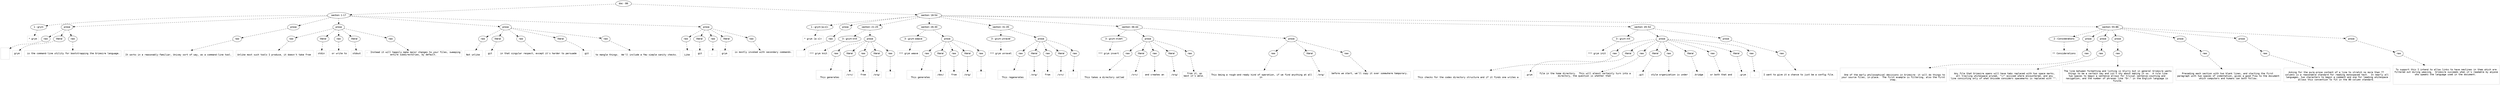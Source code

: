 digraph hierarchy {

node [fontname=Helvetica]
edge [style=dashed]

doc_0 [label="doc - 86"]


doc_0 -> { section_1 section_2}
{rank=same; section_1 section_2}

section_1 [label="section: 1-17"]

section_2 [label="section: 18-54"]


section_1 -> { header_3 prose_4 prose_5 prose_6 prose_7 prose_8}
{rank=same; header_3 prose_4 prose_5 prose_6 prose_7 prose_8}

header_3 [label="1 : grym"]

prose_4 [label="prose"]

prose_5 [label="prose"]

prose_6 [label="prose"]

prose_7 [label="prose"]

prose_8 [label="prose"]


header_3 -> leaf_9
leaf_9  [color=Gray,shape=rectangle,fontname=Inconsolata,label="* grym"]
prose_4 -> { raw_10 literal_11 raw_12}
{rank=same; raw_10 literal_11 raw_12}

raw_10 [label="raw"]

literal_11 [label="literal"]

raw_12 [label="raw"]


raw_10 -> leaf_13
leaf_13  [color=Gray,shape=rectangle,fontname=Inconsolata,label="


  "]
literal_11 -> leaf_14
leaf_14  [color=Gray,shape=rectangle,fontname=Inconsolata,label="grym"]
raw_12 -> leaf_15
leaf_15  [color=Gray,shape=rectangle,fontname=Inconsolata,label=" is the command-line utility for bootstrapping the Grimoire language.
"]
prose_5 -> { raw_16}
{rank=same; raw_16}

raw_16 [label="raw"]


raw_16 -> leaf_17
leaf_17  [color=Gray,shape=rectangle,fontname=Inconsolata,label="
It works in a reasonably-familiar, Unixey sort of way, as a command-line tool.
"]
prose_6 -> { raw_18 literal_19 raw_20 literal_21 raw_22}
{rank=same; raw_18 literal_19 raw_20 literal_21 raw_22}

raw_18 [label="raw"]

literal_19 [label="literal"]

raw_20 [label="raw"]

literal_21 [label="literal"]

raw_22 [label="raw"]


raw_18 -> leaf_23
leaf_23  [color=Gray,shape=rectangle,fontname=Inconsolata,label="
Unlike most such tools I produce, it doesn't take from "]
literal_19 -> leaf_24
leaf_24  [color=Gray,shape=rectangle,fontname=Inconsolata,label="stdin"]
raw_20 -> leaf_25
leaf_25  [color=Gray,shape=rectangle,fontname=Inconsolata,label=" or write to"]
literal_21 -> leaf_26
leaf_26  [color=Gray,shape=rectangle,fontname=Inconsolata,label="stdout"]
raw_22 -> leaf_27
leaf_27  [color=Gray,shape=rectangle,fontname=Inconsolata,label=".  Instead it will happily make major changes to your files, sweeping
entire subdirectories, by default.
"]
prose_7 -> { raw_28 literal_29 raw_30 literal_31 raw_32}
{rank=same; raw_28 literal_29 raw_30 literal_31 raw_32}

raw_28 [label="raw"]

literal_29 [label="literal"]

raw_30 [label="raw"]

literal_31 [label="literal"]

raw_32 [label="raw"]


raw_28 -> leaf_33
leaf_33  [color=Gray,shape=rectangle,fontname=Inconsolata,label="
Not unlike "]
literal_29 -> leaf_34
leaf_34  [color=Gray,shape=rectangle,fontname=Inconsolata,label="git"]
raw_30 -> leaf_35
leaf_35  [color=Gray,shape=rectangle,fontname=Inconsolata,label=" in that singular respect, except it's harder to persuade "]
literal_31 -> leaf_36
leaf_36  [color=Gray,shape=rectangle,fontname=Inconsolata,label="git"]
raw_32 -> leaf_37
leaf_37  [color=Gray,shape=rectangle,fontname=Inconsolata,label="
to mangle things.  We'll include a few simple sanity checks. 
"]
prose_8 -> { raw_38 literal_39 raw_40 literal_41 raw_42}
{rank=same; raw_38 literal_39 raw_40 literal_41 raw_42}

raw_38 [label="raw"]

literal_39 [label="literal"]

raw_40 [label="raw"]

literal_41 [label="literal"]

raw_42 [label="raw"]


raw_38 -> leaf_43
leaf_43  [color=Gray,shape=rectangle,fontname=Inconsolata,label="
Like "]
literal_39 -> leaf_44
leaf_44  [color=Gray,shape=rectangle,fontname=Inconsolata,label="git"]
raw_40 -> leaf_45
leaf_45  [color=Gray,shape=rectangle,fontname=Inconsolata,label=", "]
literal_41 -> leaf_46
leaf_46  [color=Gray,shape=rectangle,fontname=Inconsolata,label="grym"]
raw_42 -> leaf_47
leaf_47  [color=Gray,shape=rectangle,fontname=Inconsolata,label=" is mostly invoked with secondary commands.

"]
section_2 -> { header_48 prose_49 section_50 section_51 section_52 section_53 section_54 section_55}
{rank=same; header_48 prose_49 section_50 section_51 section_52 section_53 section_54 section_55}

header_48 [label="1 : grym [a-z]+"]

prose_49 [label="prose"]

section_50 [label="section: 21-25"]

section_51 [label="section: 26-30"]

section_52 [label="section: 31-35"]

section_53 [label="section: 36-44"]

section_54 [label="section: 45-54"]

section_55 [label="section: 55-86"]


header_48 -> leaf_56
leaf_56  [color=Gray,shape=rectangle,fontname=Inconsolata,label="* grym [a-z]+"]
prose_49 -> { raw_57}
{rank=same; raw_57}

raw_57 [label="raw"]


raw_57 -> leaf_58
leaf_58  [color=Gray,shape=rectangle,fontname=Inconsolata,label="

"]
section_50 -> { header_59 prose_60}
{rank=same; header_59 prose_60}

header_59 [label="3 : grym knit"]

prose_60 [label="prose"]


header_59 -> leaf_61
leaf_61  [color=Gray,shape=rectangle,fontname=Inconsolata,label="*** grym knit"]
prose_60 -> { raw_62 literal_63 raw_64 literal_65 raw_66}
{rank=same; raw_62 literal_63 raw_64 literal_65 raw_66}

raw_62 [label="raw"]

literal_63 [label="literal"]

raw_64 [label="raw"]

literal_65 [label="literal"]

raw_66 [label="raw"]


raw_62 -> leaf_67
leaf_67  [color=Gray,shape=rectangle,fontname=Inconsolata,label="

  This generates "]
literal_63 -> leaf_68
leaf_68  [color=Gray,shape=rectangle,fontname=Inconsolata,label="/src/"]
raw_64 -> leaf_69
leaf_69  [color=Gray,shape=rectangle,fontname=Inconsolata,label=" from "]
literal_65 -> leaf_70
leaf_70  [color=Gray,shape=rectangle,fontname=Inconsolata,label="/org/"]
raw_66 -> leaf_71
leaf_71  [color=Gray,shape=rectangle,fontname=Inconsolata,label=".

"]
section_51 -> { header_72 prose_73}
{rank=same; header_72 prose_73}

header_72 [label="3 : grym weave"]

prose_73 [label="prose"]


header_72 -> leaf_74
leaf_74  [color=Gray,shape=rectangle,fontname=Inconsolata,label="*** grym weave"]
prose_73 -> { raw_75 literal_76 raw_77 literal_78 raw_79}
{rank=same; raw_75 literal_76 raw_77 literal_78 raw_79}

raw_75 [label="raw"]

literal_76 [label="literal"]

raw_77 [label="raw"]

literal_78 [label="literal"]

raw_79 [label="raw"]


raw_75 -> leaf_80
leaf_80  [color=Gray,shape=rectangle,fontname=Inconsolata,label="

  This generates "]
literal_76 -> leaf_81
leaf_81  [color=Gray,shape=rectangle,fontname=Inconsolata,label="/doc/"]
raw_77 -> leaf_82
leaf_82  [color=Gray,shape=rectangle,fontname=Inconsolata,label=" from "]
literal_78 -> leaf_83
leaf_83  [color=Gray,shape=rectangle,fontname=Inconsolata,label="/org/"]
raw_79 -> leaf_84
leaf_84  [color=Gray,shape=rectangle,fontname=Inconsolata,label=".

"]
section_52 -> { header_85 prose_86}
{rank=same; header_85 prose_86}

header_85 [label="3 : grym unravel"]

prose_86 [label="prose"]


header_85 -> leaf_87
leaf_87  [color=Gray,shape=rectangle,fontname=Inconsolata,label="*** grym unravel"]
prose_86 -> { raw_88 literal_89 raw_90 literal_91 raw_92}
{rank=same; raw_88 literal_89 raw_90 literal_91 raw_92}

raw_88 [label="raw"]

literal_89 [label="literal"]

raw_90 [label="raw"]

literal_91 [label="literal"]

raw_92 [label="raw"]


raw_88 -> leaf_93
leaf_93  [color=Gray,shape=rectangle,fontname=Inconsolata,label="

  This regenerates "]
literal_89 -> leaf_94
leaf_94  [color=Gray,shape=rectangle,fontname=Inconsolata,label="/org/"]
raw_90 -> leaf_95
leaf_95  [color=Gray,shape=rectangle,fontname=Inconsolata,label=" from "]
literal_91 -> leaf_96
leaf_96  [color=Gray,shape=rectangle,fontname=Inconsolata,label="/src/"]
raw_92 -> leaf_97
leaf_97  [color=Gray,shape=rectangle,fontname=Inconsolata,label=".

"]
section_53 -> { header_98 prose_99 prose_100}
{rank=same; header_98 prose_99 prose_100}

header_98 [label="3 : grym invert"]

prose_99 [label="prose"]

prose_100 [label="prose"]


header_98 -> leaf_101
leaf_101  [color=Gray,shape=rectangle,fontname=Inconsolata,label="*** grym invert"]
prose_99 -> { raw_102 literal_103 raw_104 literal_105 raw_106}
{rank=same; raw_102 literal_103 raw_104 literal_105 raw_106}

raw_102 [label="raw"]

literal_103 [label="literal"]

raw_104 [label="raw"]

literal_105 [label="literal"]

raw_106 [label="raw"]


raw_102 -> leaf_107
leaf_107  [color=Gray,shape=rectangle,fontname=Inconsolata,label="

  This takes a directory called "]
literal_103 -> leaf_108
leaf_108  [color=Gray,shape=rectangle,fontname=Inconsolata,label="/src/"]
raw_104 -> leaf_109
leaf_109  [color=Gray,shape=rectangle,fontname=Inconsolata,label=" and creates an "]
literal_105 -> leaf_110
leaf_110  [color=Gray,shape=rectangle,fontname=Inconsolata,label="/org/"]
raw_106 -> leaf_111
leaf_111  [color=Gray,shape=rectangle,fontname=Inconsolata,label=" from it, as 
best it's able. 
"]
prose_100 -> { raw_112 literal_113 raw_114}
{rank=same; raw_112 literal_113 raw_114}

raw_112 [label="raw"]

literal_113 [label="literal"]

raw_114 [label="raw"]


raw_112 -> leaf_115
leaf_115  [color=Gray,shape=rectangle,fontname=Inconsolata,label="
This being a rough-and-ready kind of operation, if we find anything at all
in "]
literal_113 -> leaf_116
leaf_116  [color=Gray,shape=rectangle,fontname=Inconsolata,label="/org/"]
raw_114 -> leaf_117
leaf_117  [color=Gray,shape=rectangle,fontname=Inconsolata,label=" before we start, we'll copy it over somewhere temporary. 

"]
section_54 -> { header_118 prose_119 prose_120}
{rank=same; header_118 prose_119 prose_120}

header_118 [label="3 : grym init"]

prose_119 [label="prose"]

prose_120 [label="prose"]


header_118 -> leaf_121
leaf_121  [color=Gray,shape=rectangle,fontname=Inconsolata,label="*** grym init"]
prose_119 -> { raw_122 literal_123 raw_124 literal_125 raw_126 literal_127 raw_128 literal_129 raw_130}
{rank=same; raw_122 literal_123 raw_124 literal_125 raw_126 literal_127 raw_128 literal_129 raw_130}

raw_122 [label="raw"]

literal_123 [label="literal"]

raw_124 [label="raw"]

literal_125 [label="literal"]

raw_126 [label="raw"]

literal_127 [label="literal"]

raw_128 [label="raw"]

literal_129 [label="literal"]

raw_130 [label="raw"]


raw_122 -> leaf_131
leaf_131  [color=Gray,shape=rectangle,fontname=Inconsolata,label="

  This checks for the codex directory structure and if it finds one writes a "]
literal_123 -> leaf_132
leaf_132  [color=Gray,shape=rectangle,fontname=Inconsolata,label=".grym"]
raw_124 -> leaf_133
leaf_133  [color=Gray,shape=rectangle,fontname=Inconsolata,label=" file in the home directory.  This will almost certainly turn into a 
directory, the question is whether that "]
literal_125 -> leaf_134
leaf_134  [color=Gray,shape=rectangle,fontname=Inconsolata,label=".git"]
raw_126 -> leaf_135
leaf_135  [color=Gray,shape=rectangle,fontname=Inconsolata,label=" style organization is under"]
literal_127 -> leaf_136
leaf_136  [color=Gray,shape=rectangle,fontname=Inconsolata,label=".bridge"]
raw_128 -> leaf_137
leaf_137  [color=Gray,shape=rectangle,fontname=Inconsolata,label=" or both that and "]
literal_129 -> leaf_138
leaf_138  [color=Gray,shape=rectangle,fontname=Inconsolata,label=".grym"]
raw_130 -> leaf_139
leaf_139  [color=Gray,shape=rectangle,fontname=Inconsolata,label=".
"]
prose_120 -> { raw_140}
{rank=same; raw_140}

raw_140 [label="raw"]


raw_140 -> leaf_141
leaf_141  [color=Gray,shape=rectangle,fontname=Inconsolata,label="
I want to give it a chance to just be a config file. 

"]
section_55 -> { header_142 prose_143 prose_144 prose_145 prose_146 prose_147 prose_148}
{rank=same; header_142 prose_143 prose_144 prose_145 prose_146 prose_147 prose_148}

header_142 [label="2 : Considerations"]

prose_143 [label="prose"]

prose_144 [label="prose"]

prose_145 [label="prose"]

prose_146 [label="prose"]

prose_147 [label="prose"]

prose_148 [label="prose"]


header_142 -> leaf_149
leaf_149  [color=Gray,shape=rectangle,fontname=Inconsolata,label="** Considerations"]
prose_143 -> { raw_150}
{rank=same; raw_150}

raw_150 [label="raw"]


raw_150 -> leaf_151
leaf_151  [color=Gray,shape=rectangle,fontname=Inconsolata,label="

  One of the early philosophical decisions in Grimoire: it will do things to
your source files, in-place.  The first example is filtering, also the first
step.
"]
prose_144 -> { raw_152}
{rank=same; raw_152}

raw_152 [label="raw"]


raw_152 -> leaf_153
leaf_153  [color=Gray,shape=rectangle,fontname=Inconsolata,label="
Any file that Grimoire opens will have tabs replaced with two space marks,
all trailing whitespace pruned, \"\\r\" excised where encountered, and any
line consisting only of what Unicode considers spacemarks is replaced with \"\". 
"]
prose_145 -> { raw_154}
{rank=same; raw_154}

raw_154 [label="raw"]


raw_154 -> leaf_155
leaf_155  [color=Gray,shape=rectangle,fontname=Inconsolata,label="
The line between formatting and linting is blurry but in general Grimoire wants
things to be a certain way and isn't shy about making it so.  A rule like
two spaces to begin a sentence allows for trivial sentence-counting and 
navigation, and the number of phrases like \"Dr.\" in the English language is 
finite.
"]
prose_146 -> { raw_156}
{rank=same; raw_156}

raw_156 [label="raw"]


raw_156 -> leaf_157
leaf_157  [color=Gray,shape=rectangle,fontname=Inconsolata,label="
Preceding each section with two blank lines, and starting the first 
paragraph with two spaces of indentation, gives a good flow to the document
which computers and humans can both follow.
"]
prose_147 -> { raw_158}
{rank=same; raw_158}

raw_158 [label="raw"]


raw_158 -> leaf_159
leaf_159  [color=Gray,shape=rectangle,fontname=Inconsolata,label="
Asking for the pure-prose content of a line to stretch no more than 77 
columns is a reasonable standard for reading monospaced text.  In nearly all
languages, two characters to begin a comment and one for leading whitespace
allows this convention to fit in the 80-column standard. 
"]
prose_148 -> { raw_160}
{rank=same; raw_160}

raw_160 [label="raw"]


raw_160 -> leaf_161
leaf_161  [color=Gray,shape=rectangle,fontname=Inconsolata,label="
To support this I intend to allow links to have newlines in them which are
filtered out during weaving.  Grimoire succeeds when it's readable by anyone
who speaks the language used in the document. 



"]

}
